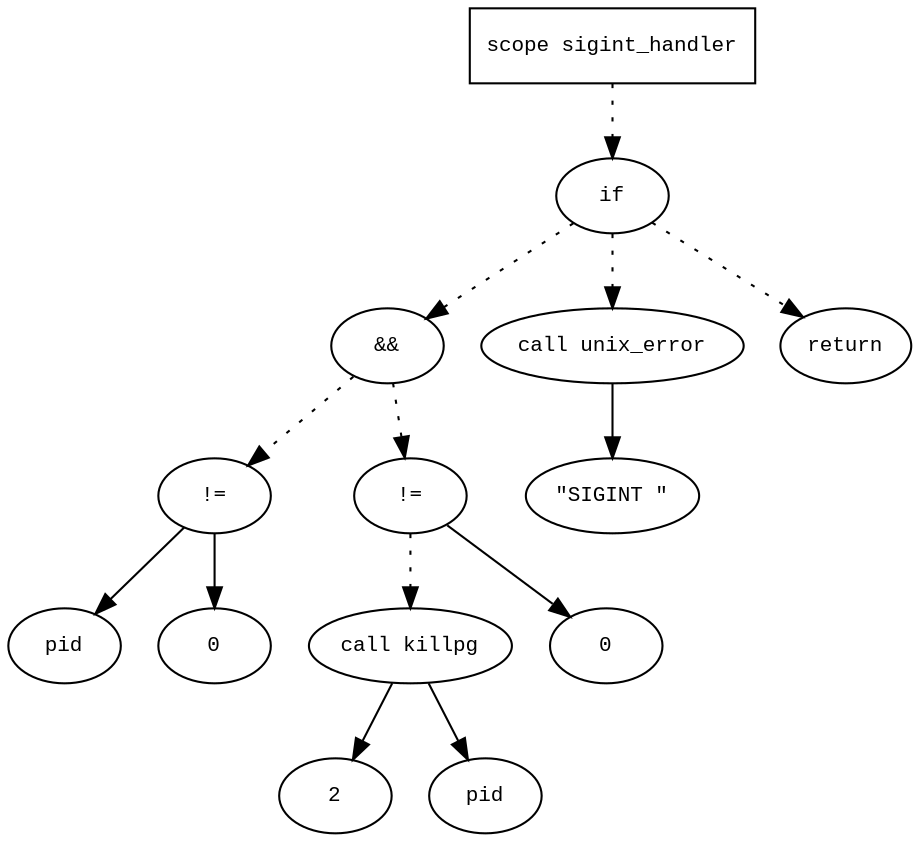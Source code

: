 digraph AST {
  graph [fontname="Times New Roman",fontsize=10];
  node  [fontname="Courier New",fontsize=10];
  edge  [fontname="Times New Roman",fontsize=10];

  node1 [label="scope sigint_handler",shape=box];
  node2 [label="if",shape=ellipse];
  node1 -> node2 [style=dotted];
  node3 [label="&&",shape=ellipse];
  node4 [label="!=",shape=ellipse];
  node5 [label="pid",shape=ellipse];
  node4 -> node5;
  node6 [label="0",shape=ellipse];
  node4 -> node6;
  node3 -> node4 [style=dotted];
  node7 [label="!=",shape=ellipse];
  node8 [label="call killpg",shape=ellipse];
  node9 [label="2",shape=ellipse];
  node8 -> node9;
  node10 [label="pid",shape=ellipse];
  node8 -> node10;
  node7 -> node8 [style=dotted];
  node11 [label="0",shape=ellipse];
  node7 -> node11;
  node3 -> node7 [style=dotted];
  node2 -> node3 [style=dotted];
  node12 [label="call unix_error",shape=ellipse];
  node13 [label="\"SIGINT \"",shape=ellipse];
  node12 -> node13;
  node2 -> node12 [style=dotted];
  node14 [label="return",shape=ellipse];
  node2 -> node14 [style=dotted];
} 
